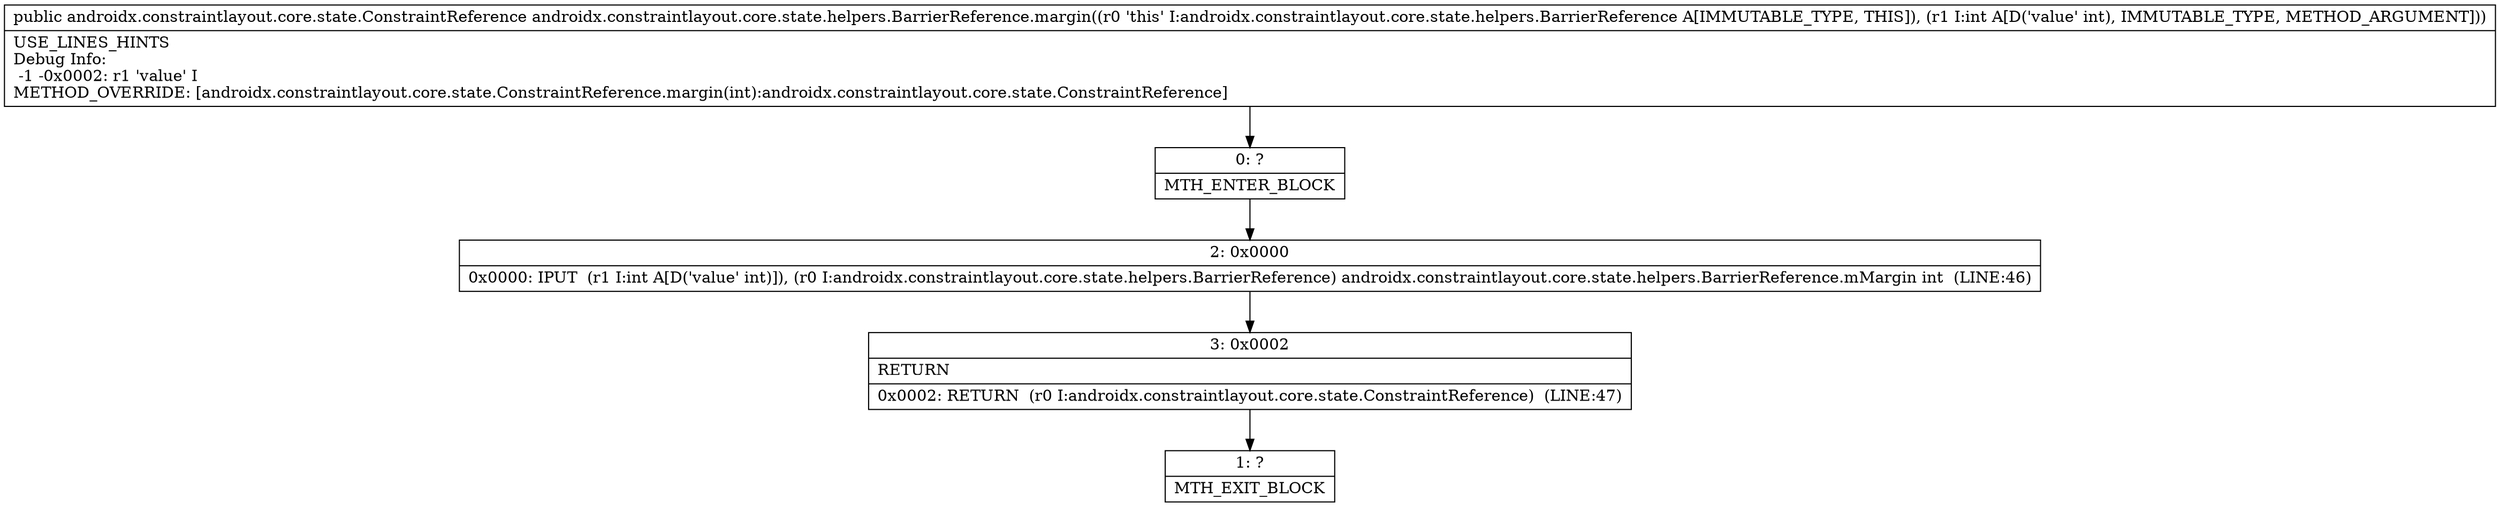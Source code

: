 digraph "CFG forandroidx.constraintlayout.core.state.helpers.BarrierReference.margin(I)Landroidx\/constraintlayout\/core\/state\/ConstraintReference;" {
Node_0 [shape=record,label="{0\:\ ?|MTH_ENTER_BLOCK\l}"];
Node_2 [shape=record,label="{2\:\ 0x0000|0x0000: IPUT  (r1 I:int A[D('value' int)]), (r0 I:androidx.constraintlayout.core.state.helpers.BarrierReference) androidx.constraintlayout.core.state.helpers.BarrierReference.mMargin int  (LINE:46)\l}"];
Node_3 [shape=record,label="{3\:\ 0x0002|RETURN\l|0x0002: RETURN  (r0 I:androidx.constraintlayout.core.state.ConstraintReference)  (LINE:47)\l}"];
Node_1 [shape=record,label="{1\:\ ?|MTH_EXIT_BLOCK\l}"];
MethodNode[shape=record,label="{public androidx.constraintlayout.core.state.ConstraintReference androidx.constraintlayout.core.state.helpers.BarrierReference.margin((r0 'this' I:androidx.constraintlayout.core.state.helpers.BarrierReference A[IMMUTABLE_TYPE, THIS]), (r1 I:int A[D('value' int), IMMUTABLE_TYPE, METHOD_ARGUMENT]))  | USE_LINES_HINTS\lDebug Info:\l  \-1 \-0x0002: r1 'value' I\lMETHOD_OVERRIDE: [androidx.constraintlayout.core.state.ConstraintReference.margin(int):androidx.constraintlayout.core.state.ConstraintReference]\l}"];
MethodNode -> Node_0;Node_0 -> Node_2;
Node_2 -> Node_3;
Node_3 -> Node_1;
}


